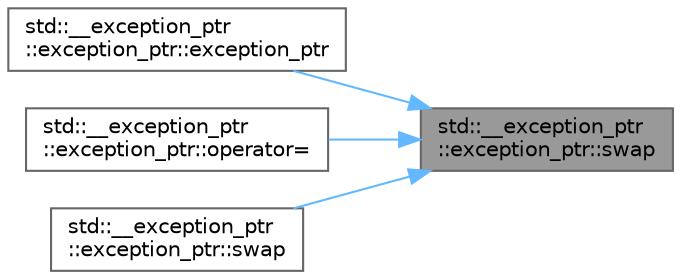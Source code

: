 digraph "std::__exception_ptr::exception_ptr::swap"
{
 // LATEX_PDF_SIZE
  bgcolor="transparent";
  edge [fontname=Helvetica,fontsize=10,labelfontname=Helvetica,labelfontsize=10];
  node [fontname=Helvetica,fontsize=10,shape=box,height=0.2,width=0.4];
  rankdir="RL";
  Node1 [id="Node000001",label="std::__exception_ptr\l::exception_ptr::swap",height=0.2,width=0.4,color="gray40", fillcolor="grey60", style="filled", fontcolor="black",tooltip=" "];
  Node1 -> Node2 [id="edge1_Node000001_Node000002",dir="back",color="steelblue1",style="solid",tooltip=" "];
  Node2 [id="Node000002",label="std::__exception_ptr\l::exception_ptr::exception_ptr",height=0.2,width=0.4,color="grey40", fillcolor="white", style="filled",URL="$classstd_1_1____exception__ptr_1_1exception__ptr.html#a31f3ee45d18bb172fb20b5ff01558991",tooltip=" "];
  Node1 -> Node3 [id="edge2_Node000001_Node000003",dir="back",color="steelblue1",style="solid",tooltip=" "];
  Node3 [id="Node000003",label="std::__exception_ptr\l::exception_ptr::operator=",height=0.2,width=0.4,color="grey40", fillcolor="white", style="filled",URL="$classstd_1_1____exception__ptr_1_1exception__ptr.html#ac244e056b65a71e8d8dd1d6da494f012",tooltip=" "];
  Node1 -> Node4 [id="edge3_Node000001_Node000004",dir="back",color="steelblue1",style="solid",tooltip=" "];
  Node4 [id="Node000004",label="std::__exception_ptr\l::exception_ptr::swap",height=0.2,width=0.4,color="grey40", fillcolor="white", style="filled",URL="$classstd_1_1____exception__ptr_1_1exception__ptr.html#ab2993affdeddd22000ed84de6dfb8f3a",tooltip=" "];
}
